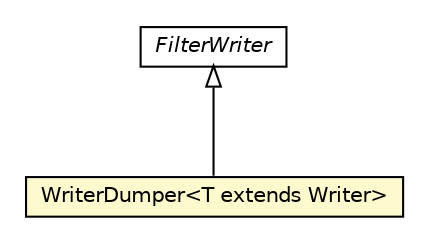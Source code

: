 #!/usr/local/bin/dot
#
# Class diagram 
# Generated by UMLGraph version 5.1 (http://www.umlgraph.org/)
#

digraph G {
	edge [fontname="Helvetica",fontsize=10,labelfontname="Helvetica",labelfontsize=10];
	node [fontname="Helvetica",fontsize=10,shape=plaintext];
	nodesep=0.25;
	ranksep=0.5;
	// com.gc.iotools.stream.writer.inspection.WriterDumper<T extends java.io.Writer>
	c1571 [label=<<table title="com.gc.iotools.stream.writer.inspection.WriterDumper" border="0" cellborder="1" cellspacing="0" cellpadding="2" port="p" bgcolor="lemonChiffon" href="./WriterDumper.html">
		<tr><td><table border="0" cellspacing="0" cellpadding="1">
<tr><td align="center" balign="center"> WriterDumper&lt;T extends Writer&gt; </td></tr>
		</table></td></tr>
		</table>>, fontname="Helvetica", fontcolor="black", fontsize=10.0];
	//com.gc.iotools.stream.writer.inspection.WriterDumper<T extends java.io.Writer> extends java.io.FilterWriter
	c1579:p -> c1571:p [dir=back,arrowtail=empty];
	// java.io.FilterWriter
	c1579 [label=<<table title="java.io.FilterWriter" border="0" cellborder="1" cellspacing="0" cellpadding="2" port="p" href="http://java.sun.com/j2se/1.5.0/docs/api/java/io/FilterWriter.html">
		<tr><td><table border="0" cellspacing="0" cellpadding="1">
<tr><td align="center" balign="center"><font face="Helvetica-Oblique"> FilterWriter </font></td></tr>
		</table></td></tr>
		</table>>, fontname="Helvetica", fontcolor="black", fontsize=10.0];
}


